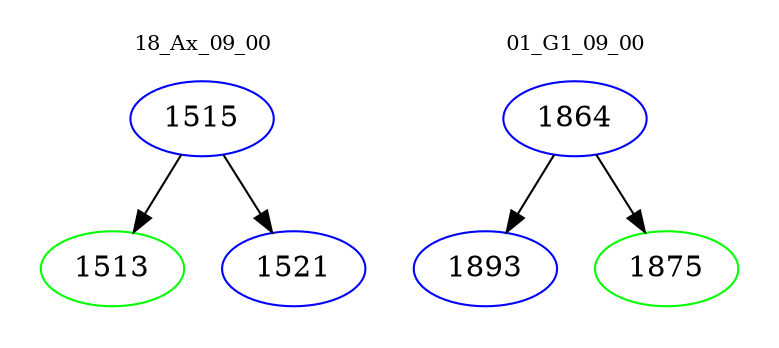 digraph{
subgraph cluster_0 {
color = white
label = "18_Ax_09_00";
fontsize=10;
T0_1515 [label="1515", color="blue"]
T0_1515 -> T0_1513 [color="black"]
T0_1513 [label="1513", color="green"]
T0_1515 -> T0_1521 [color="black"]
T0_1521 [label="1521", color="blue"]
}
subgraph cluster_1 {
color = white
label = "01_G1_09_00";
fontsize=10;
T1_1864 [label="1864", color="blue"]
T1_1864 -> T1_1893 [color="black"]
T1_1893 [label="1893", color="blue"]
T1_1864 -> T1_1875 [color="black"]
T1_1875 [label="1875", color="green"]
}
}
